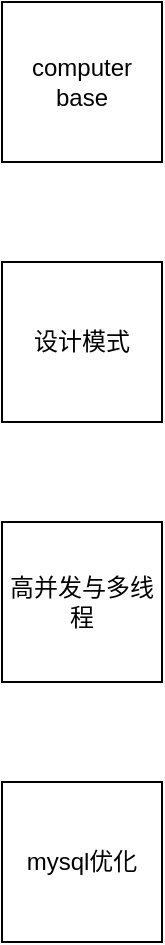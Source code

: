 <mxfile version="14.2.7" type="github">
  <diagram id="z3GyR7A54I9U31B_GoPv" name="Page-1">
    <mxGraphModel dx="890" dy="624" grid="1" gridSize="10" guides="1" tooltips="1" connect="1" arrows="1" fold="1" page="1" pageScale="1" pageWidth="827" pageHeight="1169" math="0" shadow="0">
      <root>
        <mxCell id="0" />
        <mxCell id="1" parent="0" />
        <mxCell id="F7ufn9WYuUFmv6JX8Vxq-1" value="computer base" style="whiteSpace=wrap;html=1;aspect=fixed;" vertex="1" parent="1">
          <mxGeometry x="170" y="60" width="80" height="80" as="geometry" />
        </mxCell>
        <mxCell id="F7ufn9WYuUFmv6JX8Vxq-2" value="设计模式" style="whiteSpace=wrap;html=1;aspect=fixed;" vertex="1" parent="1">
          <mxGeometry x="170" y="190" width="80" height="80" as="geometry" />
        </mxCell>
        <mxCell id="F7ufn9WYuUFmv6JX8Vxq-3" value="高并发与多线程" style="whiteSpace=wrap;html=1;aspect=fixed;" vertex="1" parent="1">
          <mxGeometry x="170" y="320" width="80" height="80" as="geometry" />
        </mxCell>
        <mxCell id="F7ufn9WYuUFmv6JX8Vxq-4" value="mysql优化" style="whiteSpace=wrap;html=1;aspect=fixed;" vertex="1" parent="1">
          <mxGeometry x="170" y="450" width="80" height="80" as="geometry" />
        </mxCell>
      </root>
    </mxGraphModel>
  </diagram>
</mxfile>
